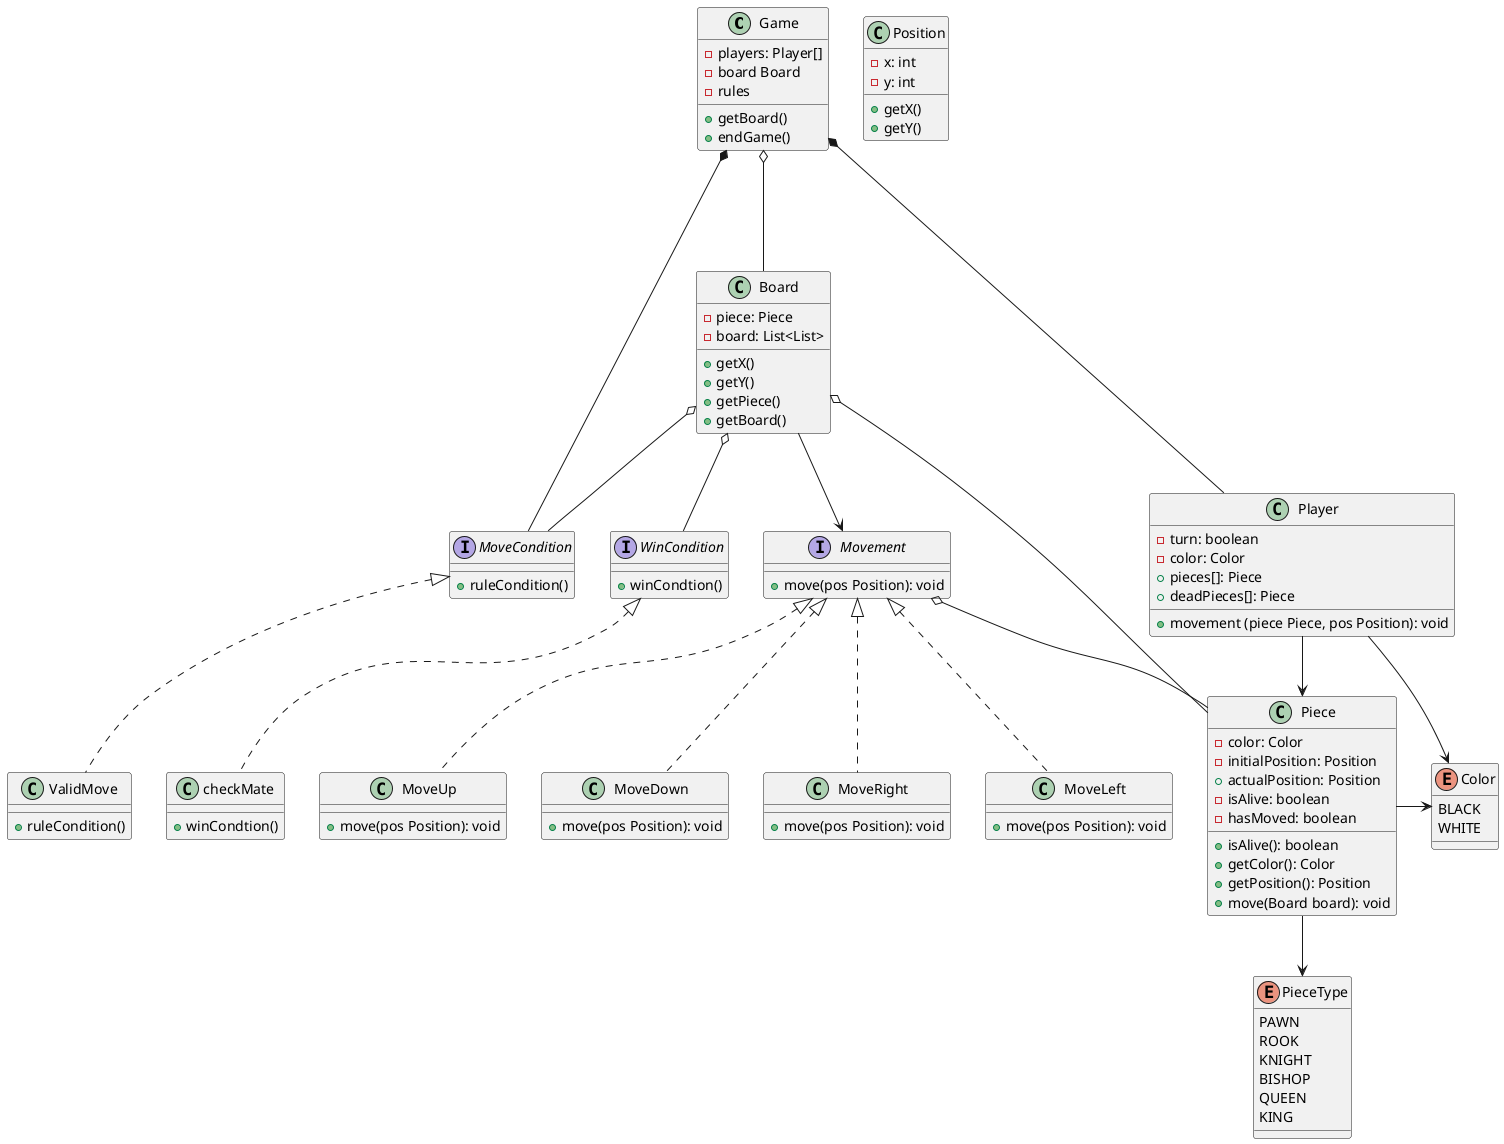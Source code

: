 @startuml
'https://plantuml.com/class-diagram

class Game{
        - players: Player[]
        - board Board
        - rules
        + getBoard()
        + endGame()
}

interface MoveCondition{
        + ruleCondition()
}

interface WinCondition{
        + winCondtion()
}

class checkMate implements WinCondition{
        + winCondtion()
}

class ValidMove implements MoveCondition{
        + ruleCondition()
}

class Piece{
        - color: Color
        - initialPosition: Position
        + actualPosition: Position
        - isAlive: boolean
        - hasMoved: boolean
        + isAlive(): boolean
        + getColor(): Color
        + getPosition(): Position
        + move(Board board): void
}

class Board {
        - piece: Piece
        - board: List<List>
        + getX()
        + getY()
        + getPiece()
        + getBoard()
}

class Player {
        - turn: boolean
        - color: Color
        + pieces[]: Piece
        + deadPieces[]: Piece
        + movement (piece Piece, pos Position): void
}

Enum Color {
        BLACK
        WHITE
}

Enum PieceType  {
        PAWN
        ROOK
        KNIGHT
        BISHOP
        QUEEN
        KING
}


interface Movement {
        + move(pos Position): void
}

class MoveUp implements Movement{
        + move(pos Position): void
}

class MoveDown implements Movement{
        + move(pos Position): void
}

class MoveRight implements Movement{
        + move(pos Position): void
}

class MoveLeft implements Movement{
        + move(pos Position): void
}


class Position {
        - x: int
        - y: int
        + getX()
        + getY()
}

Player --> Color
Board --> Movement
Board o-- MoveCondition
Player --> Piece
Board o-- Piece
Movement o-- Piece
Piece -> Color
Game *--- MoveCondition
Game *--- Player
Game o--- Board
Piece --> PieceType
Board o-- WinCondition
@enduml
